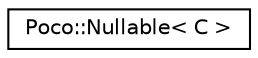 digraph "Graphical Class Hierarchy"
{
 // LATEX_PDF_SIZE
  edge [fontname="Helvetica",fontsize="10",labelfontname="Helvetica",labelfontsize="10"];
  node [fontname="Helvetica",fontsize="10",shape=record];
  rankdir="LR";
  Node0 [label="Poco::Nullable\< C \>",height=0.2,width=0.4,color="black", fillcolor="white", style="filled",URL="$classPoco_1_1Nullable.html",tooltip=" "];
}
